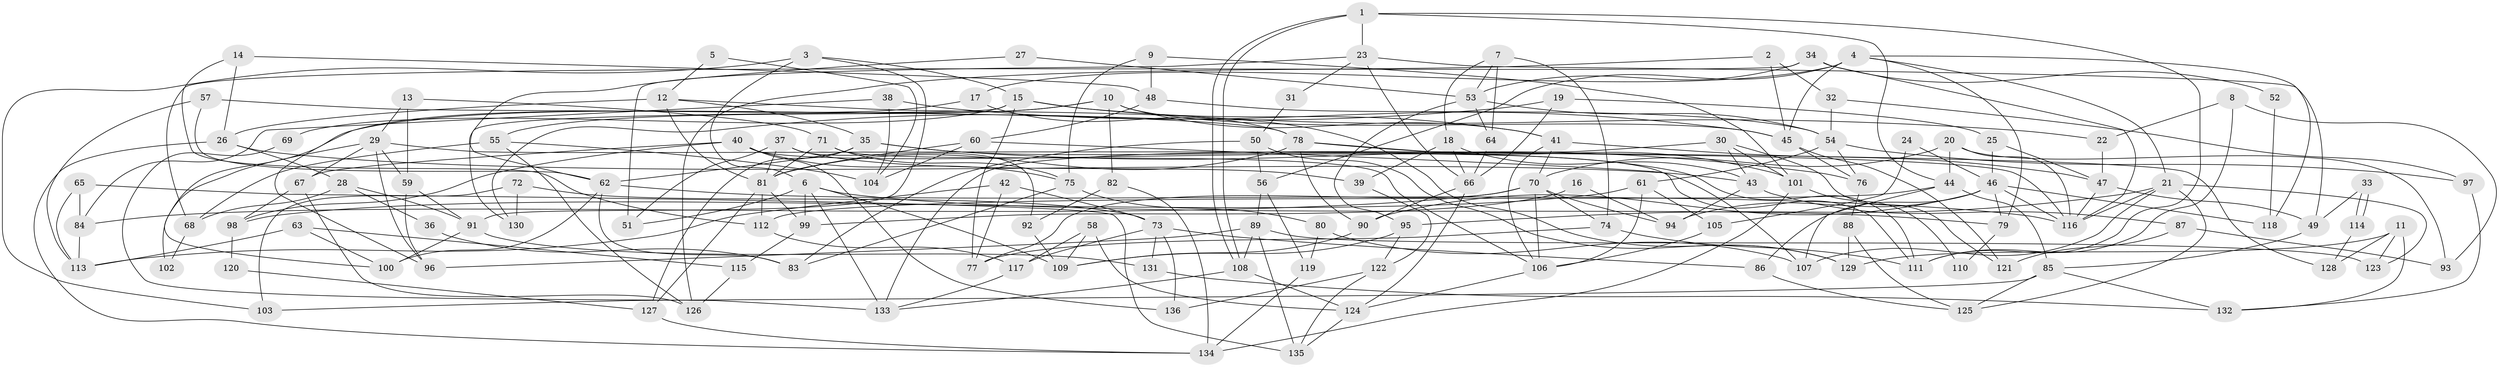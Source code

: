// coarse degree distribution, {13: 0.014705882352941176, 9: 0.10294117647058823, 15: 0.014705882352941176, 7: 0.058823529411764705, 3: 0.22058823529411764, 5: 0.08823529411764706, 8: 0.07352941176470588, 10: 0.029411764705882353, 6: 0.16176470588235295, 4: 0.16176470588235295, 2: 0.07352941176470588}
// Generated by graph-tools (version 1.1) at 2025/51/03/04/25 22:51:01]
// undirected, 136 vertices, 272 edges
graph export_dot {
  node [color=gray90,style=filled];
  1;
  2;
  3;
  4;
  5;
  6;
  7;
  8;
  9;
  10;
  11;
  12;
  13;
  14;
  15;
  16;
  17;
  18;
  19;
  20;
  21;
  22;
  23;
  24;
  25;
  26;
  27;
  28;
  29;
  30;
  31;
  32;
  33;
  34;
  35;
  36;
  37;
  38;
  39;
  40;
  41;
  42;
  43;
  44;
  45;
  46;
  47;
  48;
  49;
  50;
  51;
  52;
  53;
  54;
  55;
  56;
  57;
  58;
  59;
  60;
  61;
  62;
  63;
  64;
  65;
  66;
  67;
  68;
  69;
  70;
  71;
  72;
  73;
  74;
  75;
  76;
  77;
  78;
  79;
  80;
  81;
  82;
  83;
  84;
  85;
  86;
  87;
  88;
  89;
  90;
  91;
  92;
  93;
  94;
  95;
  96;
  97;
  98;
  99;
  100;
  101;
  102;
  103;
  104;
  105;
  106;
  107;
  108;
  109;
  110;
  111;
  112;
  113;
  114;
  115;
  116;
  117;
  118;
  119;
  120;
  121;
  122;
  123;
  124;
  125;
  126;
  127;
  128;
  129;
  130;
  131;
  132;
  133;
  134;
  135;
  136;
  1 -- 108;
  1 -- 108;
  1 -- 23;
  1 -- 44;
  1 -- 111;
  2 -- 45;
  2 -- 126;
  2 -- 32;
  3 -- 91;
  3 -- 15;
  3 -- 6;
  3 -- 103;
  4 -- 56;
  4 -- 45;
  4 -- 17;
  4 -- 21;
  4 -- 79;
  4 -- 118;
  5 -- 104;
  5 -- 12;
  6 -- 79;
  6 -- 51;
  6 -- 99;
  6 -- 109;
  6 -- 133;
  7 -- 74;
  7 -- 18;
  7 -- 53;
  7 -- 64;
  8 -- 22;
  8 -- 111;
  8 -- 93;
  9 -- 101;
  9 -- 48;
  9 -- 75;
  10 -- 41;
  10 -- 55;
  10 -- 45;
  10 -- 82;
  10 -- 100;
  11 -- 132;
  11 -- 123;
  11 -- 128;
  11 -- 129;
  12 -- 129;
  12 -- 26;
  12 -- 35;
  12 -- 81;
  13 -- 29;
  13 -- 71;
  13 -- 59;
  14 -- 112;
  14 -- 48;
  14 -- 26;
  15 -- 41;
  15 -- 77;
  15 -- 22;
  15 -- 69;
  15 -- 130;
  16 -- 99;
  16 -- 94;
  17 -- 78;
  17 -- 96;
  18 -- 43;
  18 -- 39;
  18 -- 66;
  19 -- 25;
  19 -- 66;
  19 -- 130;
  20 -- 93;
  20 -- 44;
  20 -- 70;
  20 -- 116;
  21 -- 95;
  21 -- 107;
  21 -- 116;
  21 -- 123;
  21 -- 125;
  22 -- 47;
  23 -- 49;
  23 -- 66;
  23 -- 31;
  23 -- 51;
  24 -- 105;
  24 -- 46;
  25 -- 47;
  25 -- 46;
  26 -- 134;
  26 -- 28;
  26 -- 43;
  27 -- 53;
  27 -- 62;
  28 -- 91;
  28 -- 36;
  28 -- 68;
  29 -- 59;
  29 -- 116;
  29 -- 67;
  29 -- 96;
  29 -- 102;
  30 -- 101;
  30 -- 133;
  30 -- 43;
  30 -- 121;
  31 -- 50;
  32 -- 97;
  32 -- 54;
  33 -- 114;
  33 -- 114;
  33 -- 49;
  34 -- 53;
  34 -- 116;
  34 -- 52;
  34 -- 68;
  35 -- 111;
  35 -- 62;
  35 -- 76;
  35 -- 127;
  36 -- 83;
  37 -- 81;
  37 -- 51;
  37 -- 39;
  37 -- 92;
  38 -- 45;
  38 -- 84;
  38 -- 104;
  39 -- 122;
  40 -- 75;
  40 -- 98;
  40 -- 67;
  40 -- 111;
  40 -- 136;
  41 -- 70;
  41 -- 106;
  41 -- 47;
  42 -- 77;
  42 -- 113;
  42 -- 73;
  43 -- 87;
  43 -- 94;
  44 -- 107;
  44 -- 85;
  44 -- 112;
  45 -- 76;
  45 -- 121;
  46 -- 116;
  46 -- 90;
  46 -- 79;
  46 -- 86;
  46 -- 94;
  46 -- 118;
  47 -- 116;
  47 -- 49;
  48 -- 54;
  48 -- 60;
  49 -- 85;
  50 -- 83;
  50 -- 129;
  50 -- 56;
  52 -- 118;
  53 -- 64;
  53 -- 54;
  53 -- 95;
  54 -- 61;
  54 -- 76;
  54 -- 97;
  55 -- 68;
  55 -- 104;
  55 -- 126;
  56 -- 89;
  56 -- 119;
  57 -- 62;
  57 -- 78;
  57 -- 113;
  58 -- 124;
  58 -- 117;
  58 -- 109;
  59 -- 96;
  59 -- 91;
  60 -- 81;
  60 -- 107;
  60 -- 104;
  61 -- 106;
  61 -- 98;
  61 -- 105;
  62 -- 116;
  62 -- 83;
  62 -- 100;
  63 -- 115;
  63 -- 100;
  63 -- 113;
  64 -- 66;
  65 -- 84;
  65 -- 113;
  65 -- 135;
  66 -- 124;
  66 -- 90;
  67 -- 98;
  67 -- 126;
  68 -- 102;
  69 -- 133;
  70 -- 94;
  70 -- 74;
  70 -- 77;
  70 -- 84;
  70 -- 106;
  71 -- 106;
  71 -- 81;
  71 -- 75;
  72 -- 73;
  72 -- 130;
  72 -- 103;
  73 -- 86;
  73 -- 117;
  73 -- 131;
  73 -- 136;
  74 -- 111;
  74 -- 77;
  75 -- 80;
  75 -- 83;
  76 -- 88;
  78 -- 81;
  78 -- 90;
  78 -- 101;
  78 -- 128;
  79 -- 110;
  80 -- 119;
  80 -- 107;
  81 -- 112;
  81 -- 99;
  81 -- 127;
  82 -- 92;
  82 -- 134;
  84 -- 113;
  85 -- 103;
  85 -- 125;
  85 -- 132;
  86 -- 125;
  87 -- 121;
  87 -- 93;
  88 -- 125;
  88 -- 129;
  89 -- 96;
  89 -- 135;
  89 -- 108;
  89 -- 123;
  90 -- 109;
  91 -- 100;
  91 -- 131;
  92 -- 109;
  95 -- 109;
  95 -- 122;
  97 -- 132;
  98 -- 120;
  99 -- 115;
  101 -- 134;
  101 -- 110;
  105 -- 106;
  106 -- 124;
  108 -- 124;
  108 -- 133;
  112 -- 117;
  114 -- 128;
  115 -- 126;
  117 -- 133;
  119 -- 134;
  120 -- 127;
  122 -- 136;
  122 -- 135;
  124 -- 135;
  127 -- 134;
  131 -- 132;
}
